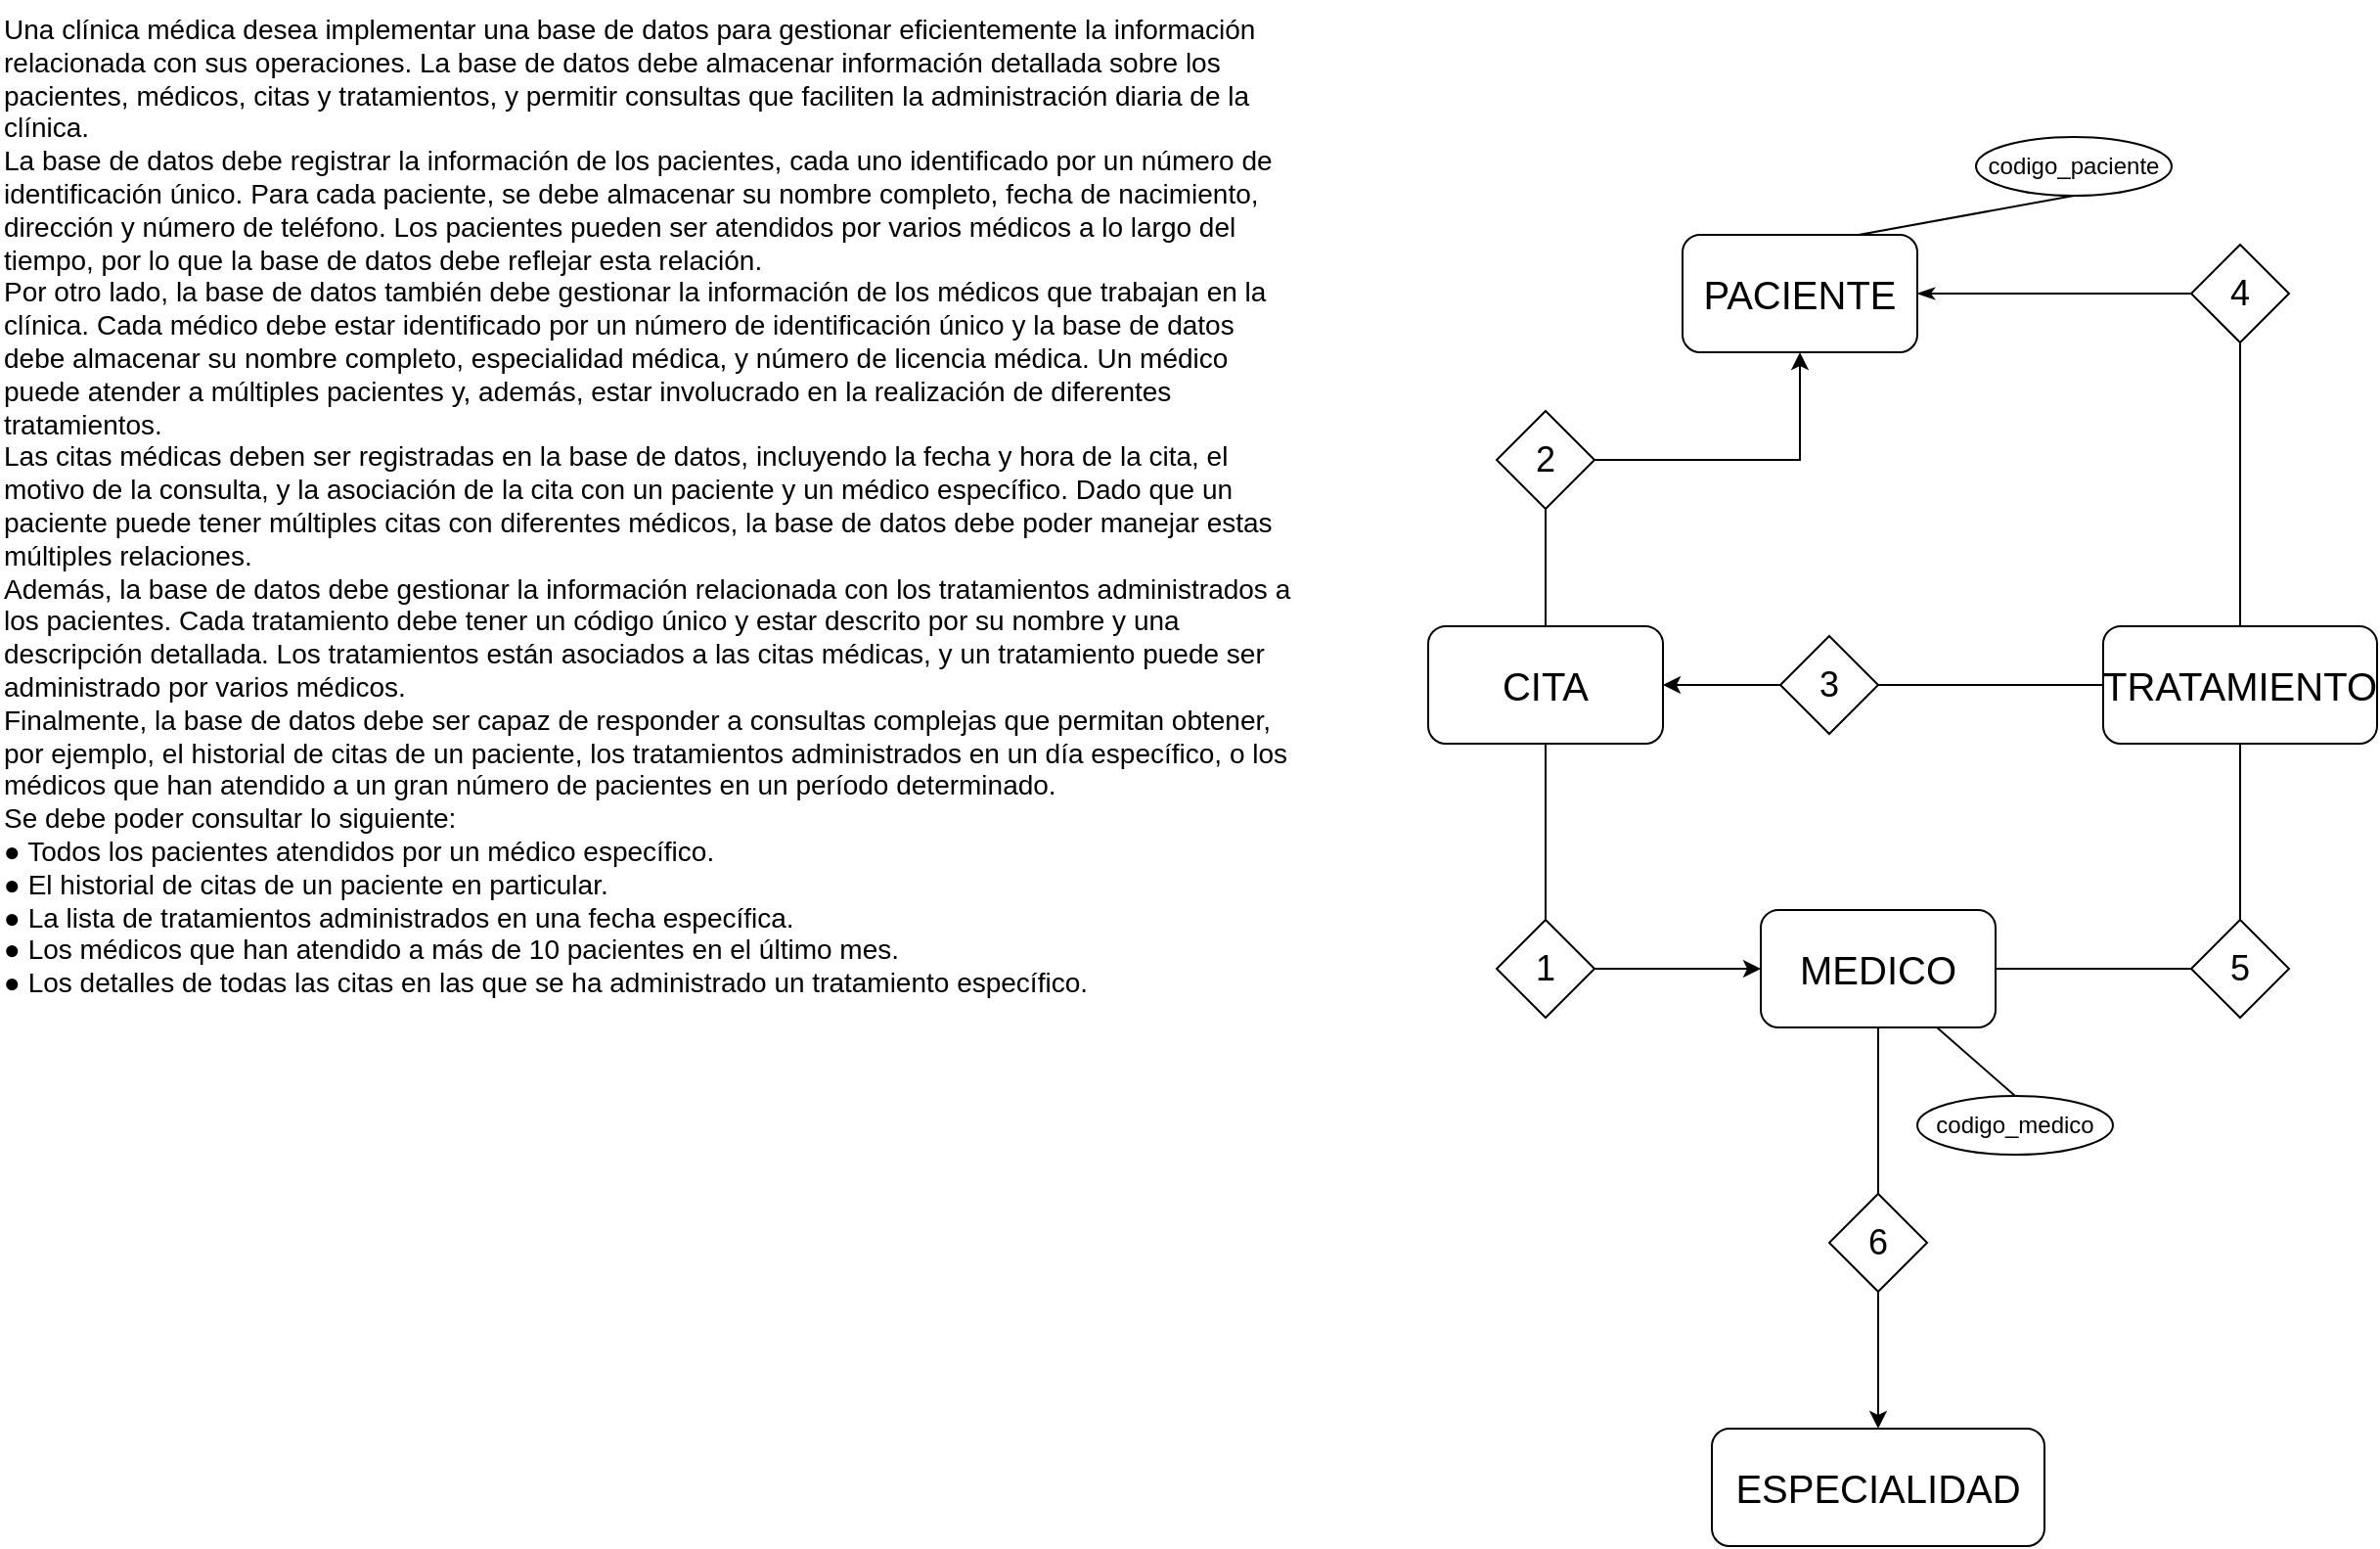 <mxfile version="28.1.2">
  <diagram name="Página-1" id="spya_5UlJuY33H3jKzHF">
    <mxGraphModel dx="2253" dy="841" grid="1" gridSize="10" guides="1" tooltips="1" connect="1" arrows="1" fold="1" page="1" pageScale="1" pageWidth="827" pageHeight="1169" math="0" shadow="0">
      <root>
        <mxCell id="0" />
        <mxCell id="1" parent="0" />
        <mxCell id="Gk6TmNWTkidyErhnRHrw-1" value="Una clínica médica desea implementar una base de datos para gestionar eficientemente la información&#xa;relacionada con sus operaciones. La base de datos debe almacenar información detallada sobre los&#xa;pacientes, médicos, citas y tratamientos, y permitir consultas que faciliten la administración diaria de la&#xa;clínica.&#xa;La base de datos debe registrar la información de los pacientes, cada uno identificado por un número de&#xa;identificación único. Para cada paciente, se debe almacenar su nombre completo, fecha de nacimiento,&#xa;dirección y número de teléfono. Los pacientes pueden ser atendidos por varios médicos a lo largo del&#xa;tiempo, por lo que la base de datos debe reflejar esta relación.&#xa;Por otro lado, la base de datos también debe gestionar la información de los médicos que trabajan en la&#xa;clínica. Cada médico debe estar identificado por un número de identificación único y la base de datos&#xa;debe almacenar su nombre completo, especialidad médica, y número de licencia médica. Un médico&#xa;puede atender a múltiples pacientes y, además, estar involucrado en la realización de diferentes&#xa;tratamientos.&#xa;Las citas médicas deben ser registradas en la base de datos, incluyendo la fecha y hora de la cita, el&#xa;motivo de la consulta, y la asociación de la cita con un paciente y un médico específico. Dado que un&#xa;paciente puede tener múltiples citas con diferentes médicos, la base de datos debe poder manejar estas&#xa;múltiples relaciones.&#xa;Además, la base de datos debe gestionar la información relacionada con los tratamientos administrados a&#xa;los pacientes. Cada tratamiento debe tener un código único y estar descrito por su nombre y una&#xa;descripción detallada. Los tratamientos están asociados a las citas médicas, y un tratamiento puede ser&#xa;administrado por varios médicos.&#xa;Finalmente, la base de datos debe ser capaz de responder a consultas complejas que permitan obtener,&#xa;por ejemplo, el historial de citas de un paciente, los tratamientos administrados en un día específico, o los&#xa;médicos que han atendido a un gran número de pacientes en un período determinado.&#xa;Se debe poder consultar lo siguiente:&#xa;● Todos los pacientes atendidos por un médico específico.&#xa;● El historial de citas de un paciente en particular.&#xa;● La lista de tratamientos administrados en una fecha específica.&#xa;● Los médicos que han atendido a más de 10 pacientes en el último mes.&#xa;● Los detalles de todas las citas en las que se ha administrado un tratamiento específico." style="text;whiteSpace=wrap;html=1;fontSize=14;" vertex="1" parent="1">
          <mxGeometry x="-280" y="80" width="680" height="720" as="geometry" />
        </mxCell>
        <mxCell id="Gk6TmNWTkidyErhnRHrw-2" value="PACIENTE" style="rounded=1;whiteSpace=wrap;html=1;fontSize=20;" vertex="1" parent="1">
          <mxGeometry x="580" y="200" width="120" height="60" as="geometry" />
        </mxCell>
        <mxCell id="Gk6TmNWTkidyErhnRHrw-3" value="codigo_paciente" style="ellipse;whiteSpace=wrap;html=1;" vertex="1" parent="1">
          <mxGeometry x="730" y="150" width="100" height="30" as="geometry" />
        </mxCell>
        <mxCell id="Gk6TmNWTkidyErhnRHrw-4" value="" style="endArrow=none;html=1;rounded=0;entryX=0.5;entryY=1;entryDx=0;entryDy=0;exitX=0.75;exitY=0;exitDx=0;exitDy=0;" edge="1" parent="1" source="Gk6TmNWTkidyErhnRHrw-2" target="Gk6TmNWTkidyErhnRHrw-3">
          <mxGeometry width="50" height="50" relative="1" as="geometry">
            <mxPoint x="900" y="380" as="sourcePoint" />
            <mxPoint x="950" y="330" as="targetPoint" />
          </mxGeometry>
        </mxCell>
        <mxCell id="Gk6TmNWTkidyErhnRHrw-5" value="MEDICO" style="rounded=1;whiteSpace=wrap;html=1;fontSize=20;" vertex="1" parent="1">
          <mxGeometry x="620" y="545" width="120" height="60" as="geometry" />
        </mxCell>
        <mxCell id="Gk6TmNWTkidyErhnRHrw-6" value="ESPECIALIDAD" style="rounded=1;whiteSpace=wrap;html=1;fontSize=20;" vertex="1" parent="1">
          <mxGeometry x="595" y="810" width="170" height="60" as="geometry" />
        </mxCell>
        <mxCell id="Gk6TmNWTkidyErhnRHrw-7" value="CITA" style="rounded=1;whiteSpace=wrap;html=1;fontSize=20;" vertex="1" parent="1">
          <mxGeometry x="450" y="400" width="120" height="60" as="geometry" />
        </mxCell>
        <mxCell id="Gk6TmNWTkidyErhnRHrw-8" value="codigo_medico" style="ellipse;whiteSpace=wrap;html=1;" vertex="1" parent="1">
          <mxGeometry x="700" y="640" width="100" height="30" as="geometry" />
        </mxCell>
        <mxCell id="Gk6TmNWTkidyErhnRHrw-9" value="" style="endArrow=none;html=1;rounded=0;entryX=0.5;entryY=0;entryDx=0;entryDy=0;exitX=0.75;exitY=1;exitDx=0;exitDy=0;" edge="1" parent="1" source="Gk6TmNWTkidyErhnRHrw-5" target="Gk6TmNWTkidyErhnRHrw-8">
          <mxGeometry width="50" height="50" relative="1" as="geometry">
            <mxPoint x="710" y="230" as="sourcePoint" />
            <mxPoint x="790" y="190" as="targetPoint" />
          </mxGeometry>
        </mxCell>
        <mxCell id="Gk6TmNWTkidyErhnRHrw-11" style="edgeStyle=orthogonalEdgeStyle;rounded=0;orthogonalLoop=1;jettySize=auto;html=1;" edge="1" parent="1" source="Gk6TmNWTkidyErhnRHrw-10" target="Gk6TmNWTkidyErhnRHrw-5">
          <mxGeometry relative="1" as="geometry" />
        </mxCell>
        <mxCell id="Gk6TmNWTkidyErhnRHrw-12" style="edgeStyle=orthogonalEdgeStyle;rounded=0;orthogonalLoop=1;jettySize=auto;html=1;entryX=0.5;entryY=1;entryDx=0;entryDy=0;endArrow=none;endFill=0;" edge="1" parent="1" source="Gk6TmNWTkidyErhnRHrw-10" target="Gk6TmNWTkidyErhnRHrw-7">
          <mxGeometry relative="1" as="geometry" />
        </mxCell>
        <mxCell id="Gk6TmNWTkidyErhnRHrw-10" value="1" style="rhombus;whiteSpace=wrap;html=1;fontSize=18;" vertex="1" parent="1">
          <mxGeometry x="485" y="550" width="50" height="50" as="geometry" />
        </mxCell>
        <mxCell id="Gk6TmNWTkidyErhnRHrw-15" style="edgeStyle=orthogonalEdgeStyle;rounded=0;orthogonalLoop=1;jettySize=auto;html=1;endArrow=none;endFill=0;" edge="1" parent="1" source="Gk6TmNWTkidyErhnRHrw-14" target="Gk6TmNWTkidyErhnRHrw-7">
          <mxGeometry relative="1" as="geometry" />
        </mxCell>
        <mxCell id="Gk6TmNWTkidyErhnRHrw-16" style="edgeStyle=orthogonalEdgeStyle;rounded=0;orthogonalLoop=1;jettySize=auto;html=1;entryX=0.5;entryY=1;entryDx=0;entryDy=0;" edge="1" parent="1" source="Gk6TmNWTkidyErhnRHrw-14" target="Gk6TmNWTkidyErhnRHrw-2">
          <mxGeometry relative="1" as="geometry" />
        </mxCell>
        <mxCell id="Gk6TmNWTkidyErhnRHrw-14" value="2" style="rhombus;whiteSpace=wrap;html=1;fontSize=18;" vertex="1" parent="1">
          <mxGeometry x="485" y="290" width="50" height="50" as="geometry" />
        </mxCell>
        <mxCell id="Gk6TmNWTkidyErhnRHrw-17" value="TRATAMIENTO" style="rounded=1;whiteSpace=wrap;html=1;fontSize=20;" vertex="1" parent="1">
          <mxGeometry x="795" y="400" width="140" height="60" as="geometry" />
        </mxCell>
        <mxCell id="Gk6TmNWTkidyErhnRHrw-19" style="edgeStyle=orthogonalEdgeStyle;rounded=0;orthogonalLoop=1;jettySize=auto;html=1;entryX=1;entryY=0.5;entryDx=0;entryDy=0;endArrow=classic;endFill=1;" edge="1" parent="1" source="Gk6TmNWTkidyErhnRHrw-18" target="Gk6TmNWTkidyErhnRHrw-7">
          <mxGeometry relative="1" as="geometry" />
        </mxCell>
        <mxCell id="Gk6TmNWTkidyErhnRHrw-20" style="edgeStyle=orthogonalEdgeStyle;rounded=0;orthogonalLoop=1;jettySize=auto;html=1;entryX=0;entryY=0.5;entryDx=0;entryDy=0;endArrow=none;endFill=0;" edge="1" parent="1" source="Gk6TmNWTkidyErhnRHrw-18" target="Gk6TmNWTkidyErhnRHrw-17">
          <mxGeometry relative="1" as="geometry" />
        </mxCell>
        <mxCell id="Gk6TmNWTkidyErhnRHrw-18" value="3" style="rhombus;whiteSpace=wrap;html=1;fontSize=18;" vertex="1" parent="1">
          <mxGeometry x="630" y="405" width="50" height="50" as="geometry" />
        </mxCell>
        <mxCell id="Gk6TmNWTkidyErhnRHrw-22" style="edgeStyle=orthogonalEdgeStyle;rounded=0;orthogonalLoop=1;jettySize=auto;html=1;entryX=0.5;entryY=0;entryDx=0;entryDy=0;endArrow=none;endFill=0;" edge="1" parent="1" source="Gk6TmNWTkidyErhnRHrw-21" target="Gk6TmNWTkidyErhnRHrw-17">
          <mxGeometry relative="1" as="geometry" />
        </mxCell>
        <mxCell id="Gk6TmNWTkidyErhnRHrw-26" style="edgeStyle=orthogonalEdgeStyle;rounded=0;orthogonalLoop=1;jettySize=auto;html=1;entryX=1;entryY=0.5;entryDx=0;entryDy=0;endArrow=classicThin;endFill=1;" edge="1" parent="1" source="Gk6TmNWTkidyErhnRHrw-21" target="Gk6TmNWTkidyErhnRHrw-2">
          <mxGeometry relative="1" as="geometry" />
        </mxCell>
        <mxCell id="Gk6TmNWTkidyErhnRHrw-21" value="4" style="rhombus;whiteSpace=wrap;html=1;fontSize=18;" vertex="1" parent="1">
          <mxGeometry x="840" y="205" width="50" height="50" as="geometry" />
        </mxCell>
        <mxCell id="Gk6TmNWTkidyErhnRHrw-24" style="edgeStyle=orthogonalEdgeStyle;rounded=0;orthogonalLoop=1;jettySize=auto;html=1;endArrow=none;endFill=0;" edge="1" parent="1" source="Gk6TmNWTkidyErhnRHrw-23" target="Gk6TmNWTkidyErhnRHrw-5">
          <mxGeometry relative="1" as="geometry" />
        </mxCell>
        <mxCell id="Gk6TmNWTkidyErhnRHrw-25" style="edgeStyle=orthogonalEdgeStyle;rounded=0;orthogonalLoop=1;jettySize=auto;html=1;entryX=0.5;entryY=1;entryDx=0;entryDy=0;endArrow=none;endFill=0;" edge="1" parent="1" source="Gk6TmNWTkidyErhnRHrw-23" target="Gk6TmNWTkidyErhnRHrw-17">
          <mxGeometry relative="1" as="geometry" />
        </mxCell>
        <mxCell id="Gk6TmNWTkidyErhnRHrw-23" value="5" style="rhombus;whiteSpace=wrap;html=1;fontSize=18;" vertex="1" parent="1">
          <mxGeometry x="840" y="550" width="50" height="50" as="geometry" />
        </mxCell>
        <mxCell id="Gk6TmNWTkidyErhnRHrw-32" style="edgeStyle=orthogonalEdgeStyle;rounded=0;orthogonalLoop=1;jettySize=auto;html=1;entryX=0.5;entryY=1;entryDx=0;entryDy=0;endArrow=none;endFill=0;" edge="1" parent="1" source="Gk6TmNWTkidyErhnRHrw-31" target="Gk6TmNWTkidyErhnRHrw-5">
          <mxGeometry relative="1" as="geometry" />
        </mxCell>
        <mxCell id="Gk6TmNWTkidyErhnRHrw-33" style="edgeStyle=orthogonalEdgeStyle;rounded=0;orthogonalLoop=1;jettySize=auto;html=1;" edge="1" parent="1" source="Gk6TmNWTkidyErhnRHrw-31" target="Gk6TmNWTkidyErhnRHrw-6">
          <mxGeometry relative="1" as="geometry" />
        </mxCell>
        <mxCell id="Gk6TmNWTkidyErhnRHrw-31" value="6" style="rhombus;whiteSpace=wrap;html=1;fontSize=18;" vertex="1" parent="1">
          <mxGeometry x="655" y="690" width="50" height="50" as="geometry" />
        </mxCell>
      </root>
    </mxGraphModel>
  </diagram>
</mxfile>
